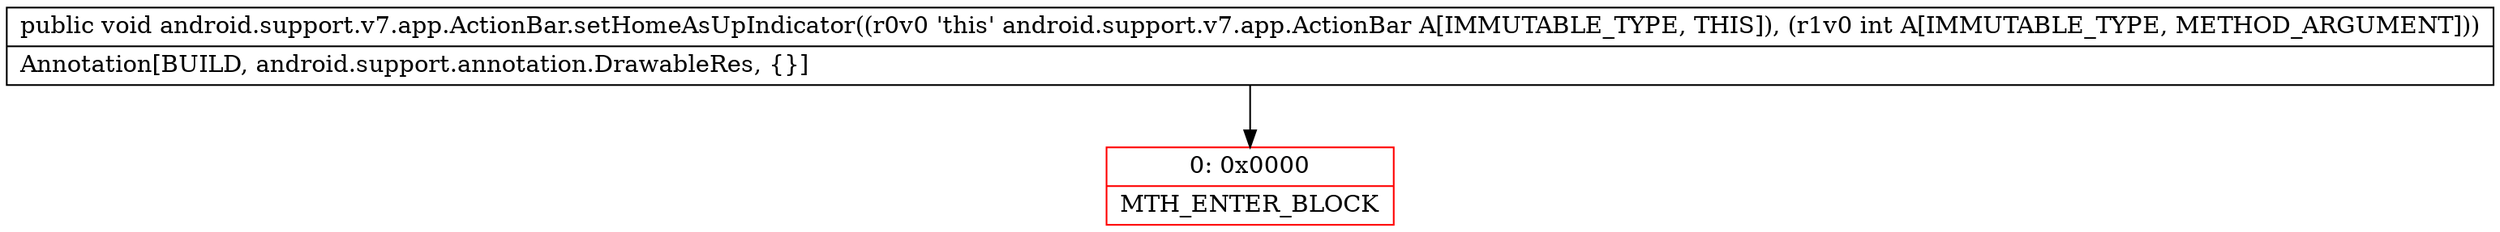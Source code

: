 digraph "CFG forandroid.support.v7.app.ActionBar.setHomeAsUpIndicator(I)V" {
subgraph cluster_Region_1809223816 {
label = "R(0)";
node [shape=record,color=blue];
}
Node_0 [shape=record,color=red,label="{0\:\ 0x0000|MTH_ENTER_BLOCK\l}"];
MethodNode[shape=record,label="{public void android.support.v7.app.ActionBar.setHomeAsUpIndicator((r0v0 'this' android.support.v7.app.ActionBar A[IMMUTABLE_TYPE, THIS]), (r1v0 int A[IMMUTABLE_TYPE, METHOD_ARGUMENT]))  | Annotation[BUILD, android.support.annotation.DrawableRes, \{\}]\l}"];
MethodNode -> Node_0;
}


